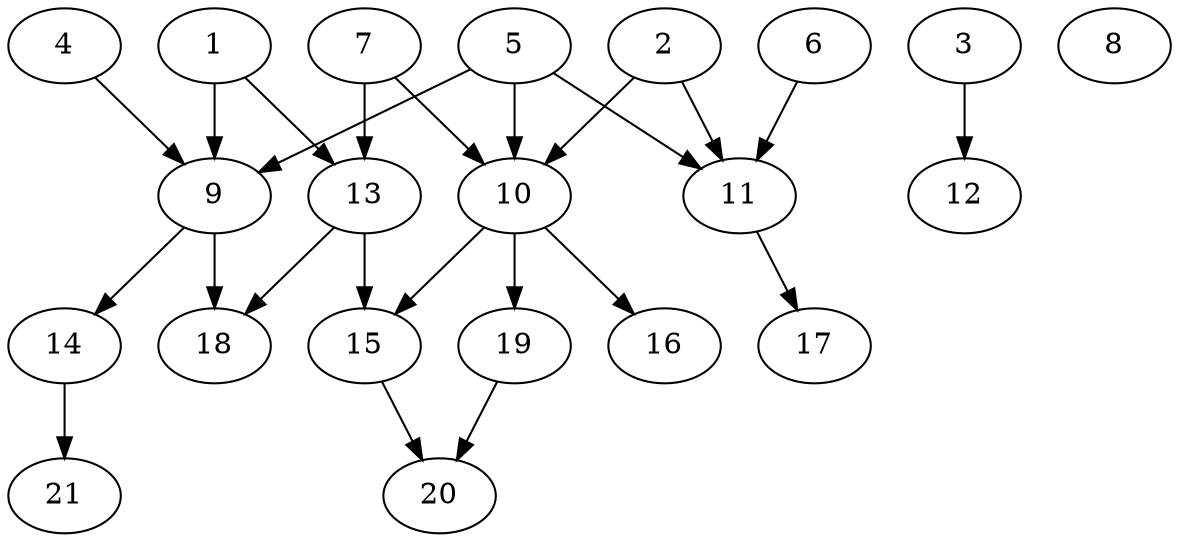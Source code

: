 // DAG (tier=2-normal, mode=data, n=21, ccr=0.436, fat=0.626, density=0.406, regular=0.597, jump=0.112, mindata=2097152, maxdata=16777216)
// DAG automatically generated by daggen at Sun Aug 24 16:33:33 2025
// /home/ermia/Project/Environments/daggen/bin/daggen --dot --ccr 0.436 --fat 0.626 --regular 0.597 --density 0.406 --jump 0.112 --mindata 2097152 --maxdata 16777216 -n 21 
digraph G {
  1 [size="686209178382325120", alpha="0.10", expect_size="343104589191162560"]
  1 -> 9 [size ="286490558988288"]
  1 -> 13 [size ="286490558988288"]
  2 [size="160036498277234900992", alpha="0.07", expect_size="80018249138617450496"]
  2 -> 10 [size ="235813870764032"]
  2 -> 11 [size ="235813870764032"]
  3 [size="435241608468627200", alpha="0.12", expect_size="217620804234313600"]
  3 -> 12 [size ="201328278110208"]
  4 [size="11727553919154582", alpha="0.20", expect_size="5863776959577291"]
  4 -> 9 [size ="581657094520832"]
  5 [size="11967136058383566", alpha="0.20", expect_size="5983568029191783"]
  5 -> 9 [size ="905393542791168"]
  5 -> 10 [size ="905393542791168"]
  5 -> 11 [size ="905393542791168"]
  6 [size="3606511854995871105024", alpha="0.06", expect_size="1803255927497935552512"]
  6 -> 11 [size ="1881401834078208"]
  7 [size="18568868110106886144", alpha="0.00", expect_size="9284434055053443072"]
  7 -> 10 [size ="56097943584768"]
  7 -> 13 [size ="56097943584768"]
  8 [size="10868134396748408", alpha="0.09", expect_size="5434067198374204"]
  9 [size="11467616037695936", alpha="0.19", expect_size="5733808018847968"]
  9 -> 14 [size ="1360039050739712"]
  9 -> 18 [size ="1360039050739712"]
  10 [size="31325546767770956", alpha="0.02", expect_size="15662773383885478"]
  10 -> 15 [size ="1931733893120000"]
  10 -> 16 [size ="1931733893120000"]
  10 -> 19 [size ="1931733893120000"]
  11 [size="3297197624188207104000", alpha="0.06", expect_size="1648598812094103552000"]
  11 -> 17 [size ="1772229545164800"]
  12 [size="1152866234763160832", alpha="0.07", expect_size="576433117381580416"]
  13 [size="15543657275891564", alpha="0.03", expect_size="7771828637945782"]
  13 -> 15 [size ="290722049687552"]
  13 -> 18 [size ="290722049687552"]
  14 [size="50031596475057624", alpha="0.15", expect_size="25015798237528812"]
  14 -> 21 [size ="1328395266818048"]
  15 [size="13815386529526866", alpha="0.09", expect_size="6907693264763433"]
  15 -> 20 [size ="285413067456512"]
  16 [size="2884673956353330688", alpha="0.08", expect_size="1442336978176665344"]
  17 [size="3116189503880802861056", alpha="0.15", expect_size="1558094751940401430528"]
  18 [size="101475788599114480", alpha="0.17", expect_size="50737894299557240"]
  19 [size="155373797376000000000", alpha="0.19", expect_size="77686898688000000000"]
  19 -> 20 [size ="231211008000000"]
  20 [size="2239683003812300193792", alpha="0.00", expect_size="1119841501906150096896"]
  21 [size="11739734837587648", alpha="0.20", expect_size="5869867418793824"]
}
